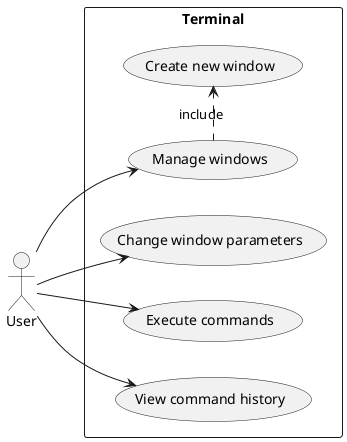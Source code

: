 @startuml
left to right direction
actor "User" as fc
rectangle Terminal {
  usecase "Manage windows" as UC1
  usecase "Change window parameters" as UC2
  usecase "Execute commands" as UC3
usecase "View command history" as UC4
usecase "Create new window" as UC5
}
fc --> UC1
fc --> UC2
fc --> UC3
fc --> UC4
UC1 .> UC5 : include
@enduml
